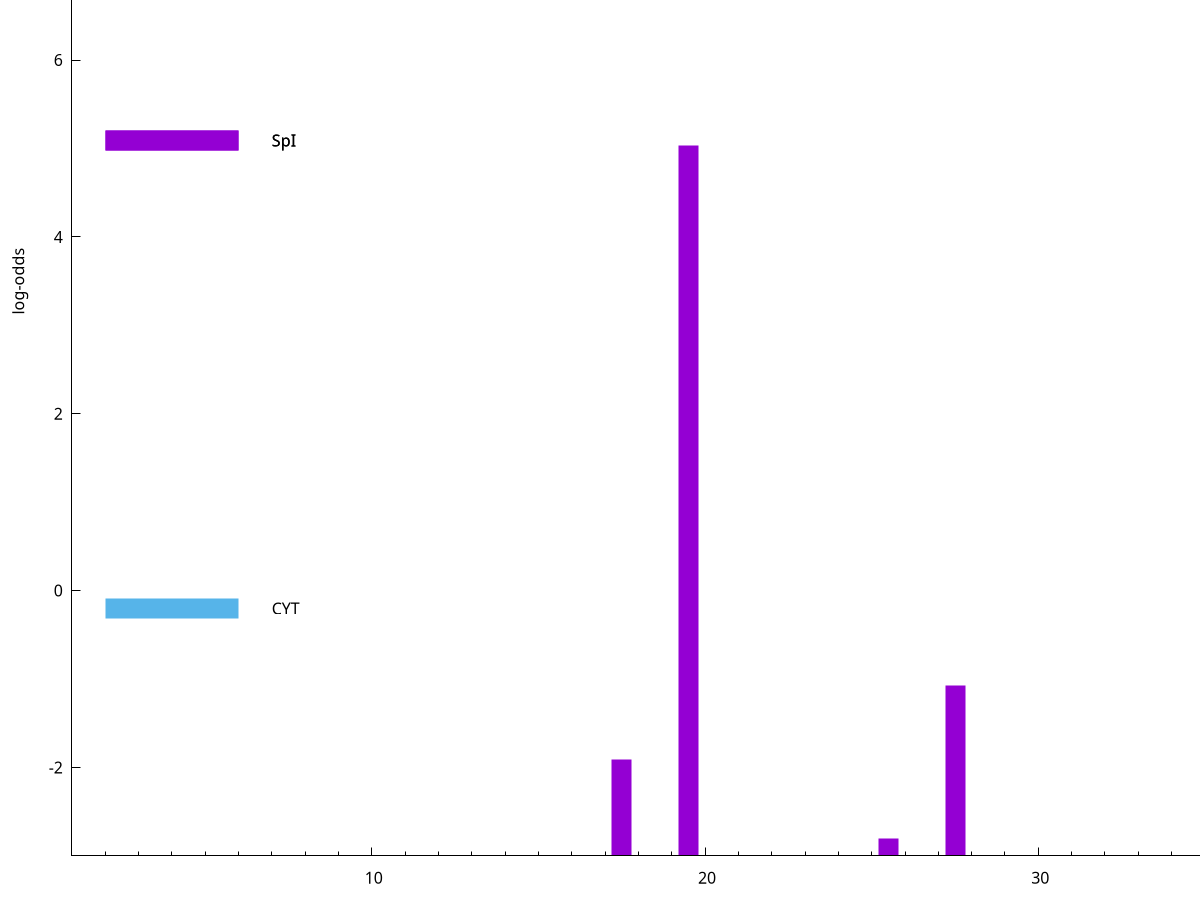 set title "LipoP predictions for SRR4065641.gff"
set size 2., 1.4
set xrange [1:70] 
set mxtics 10
set yrange [-3:10]
set y2range [0:13]
set ylabel "log-odds"
set term postscript eps color solid "Helvetica" 30
set output "SRR4065641.gff1.eps"
set arrow from 2,5.08926 to 6,5.08926 nohead lt 1 lw 20
set label "SpI" at 7,5.08926
set arrow from 2,-0.200913 to 6,-0.200913 nohead lt 3 lw 20
set label "CYT" at 7,-0.200913
set arrow from 2,5.08926 to 6,5.08926 nohead lt 1 lw 20
set label "SpI" at 7,5.08926
# NOTE: The scores below are the log-odds scores with the threshold
# NOTE: subtracted (a hack to make gnuplot make the histogram all
# NOTE: look nice).
plot "-" axes x1y2 title "" with impulses lt 1 lw 20
19.500000 8.036000
27.500000 1.924780
17.500000 1.090830
25.500000 0.200790
e
exit
